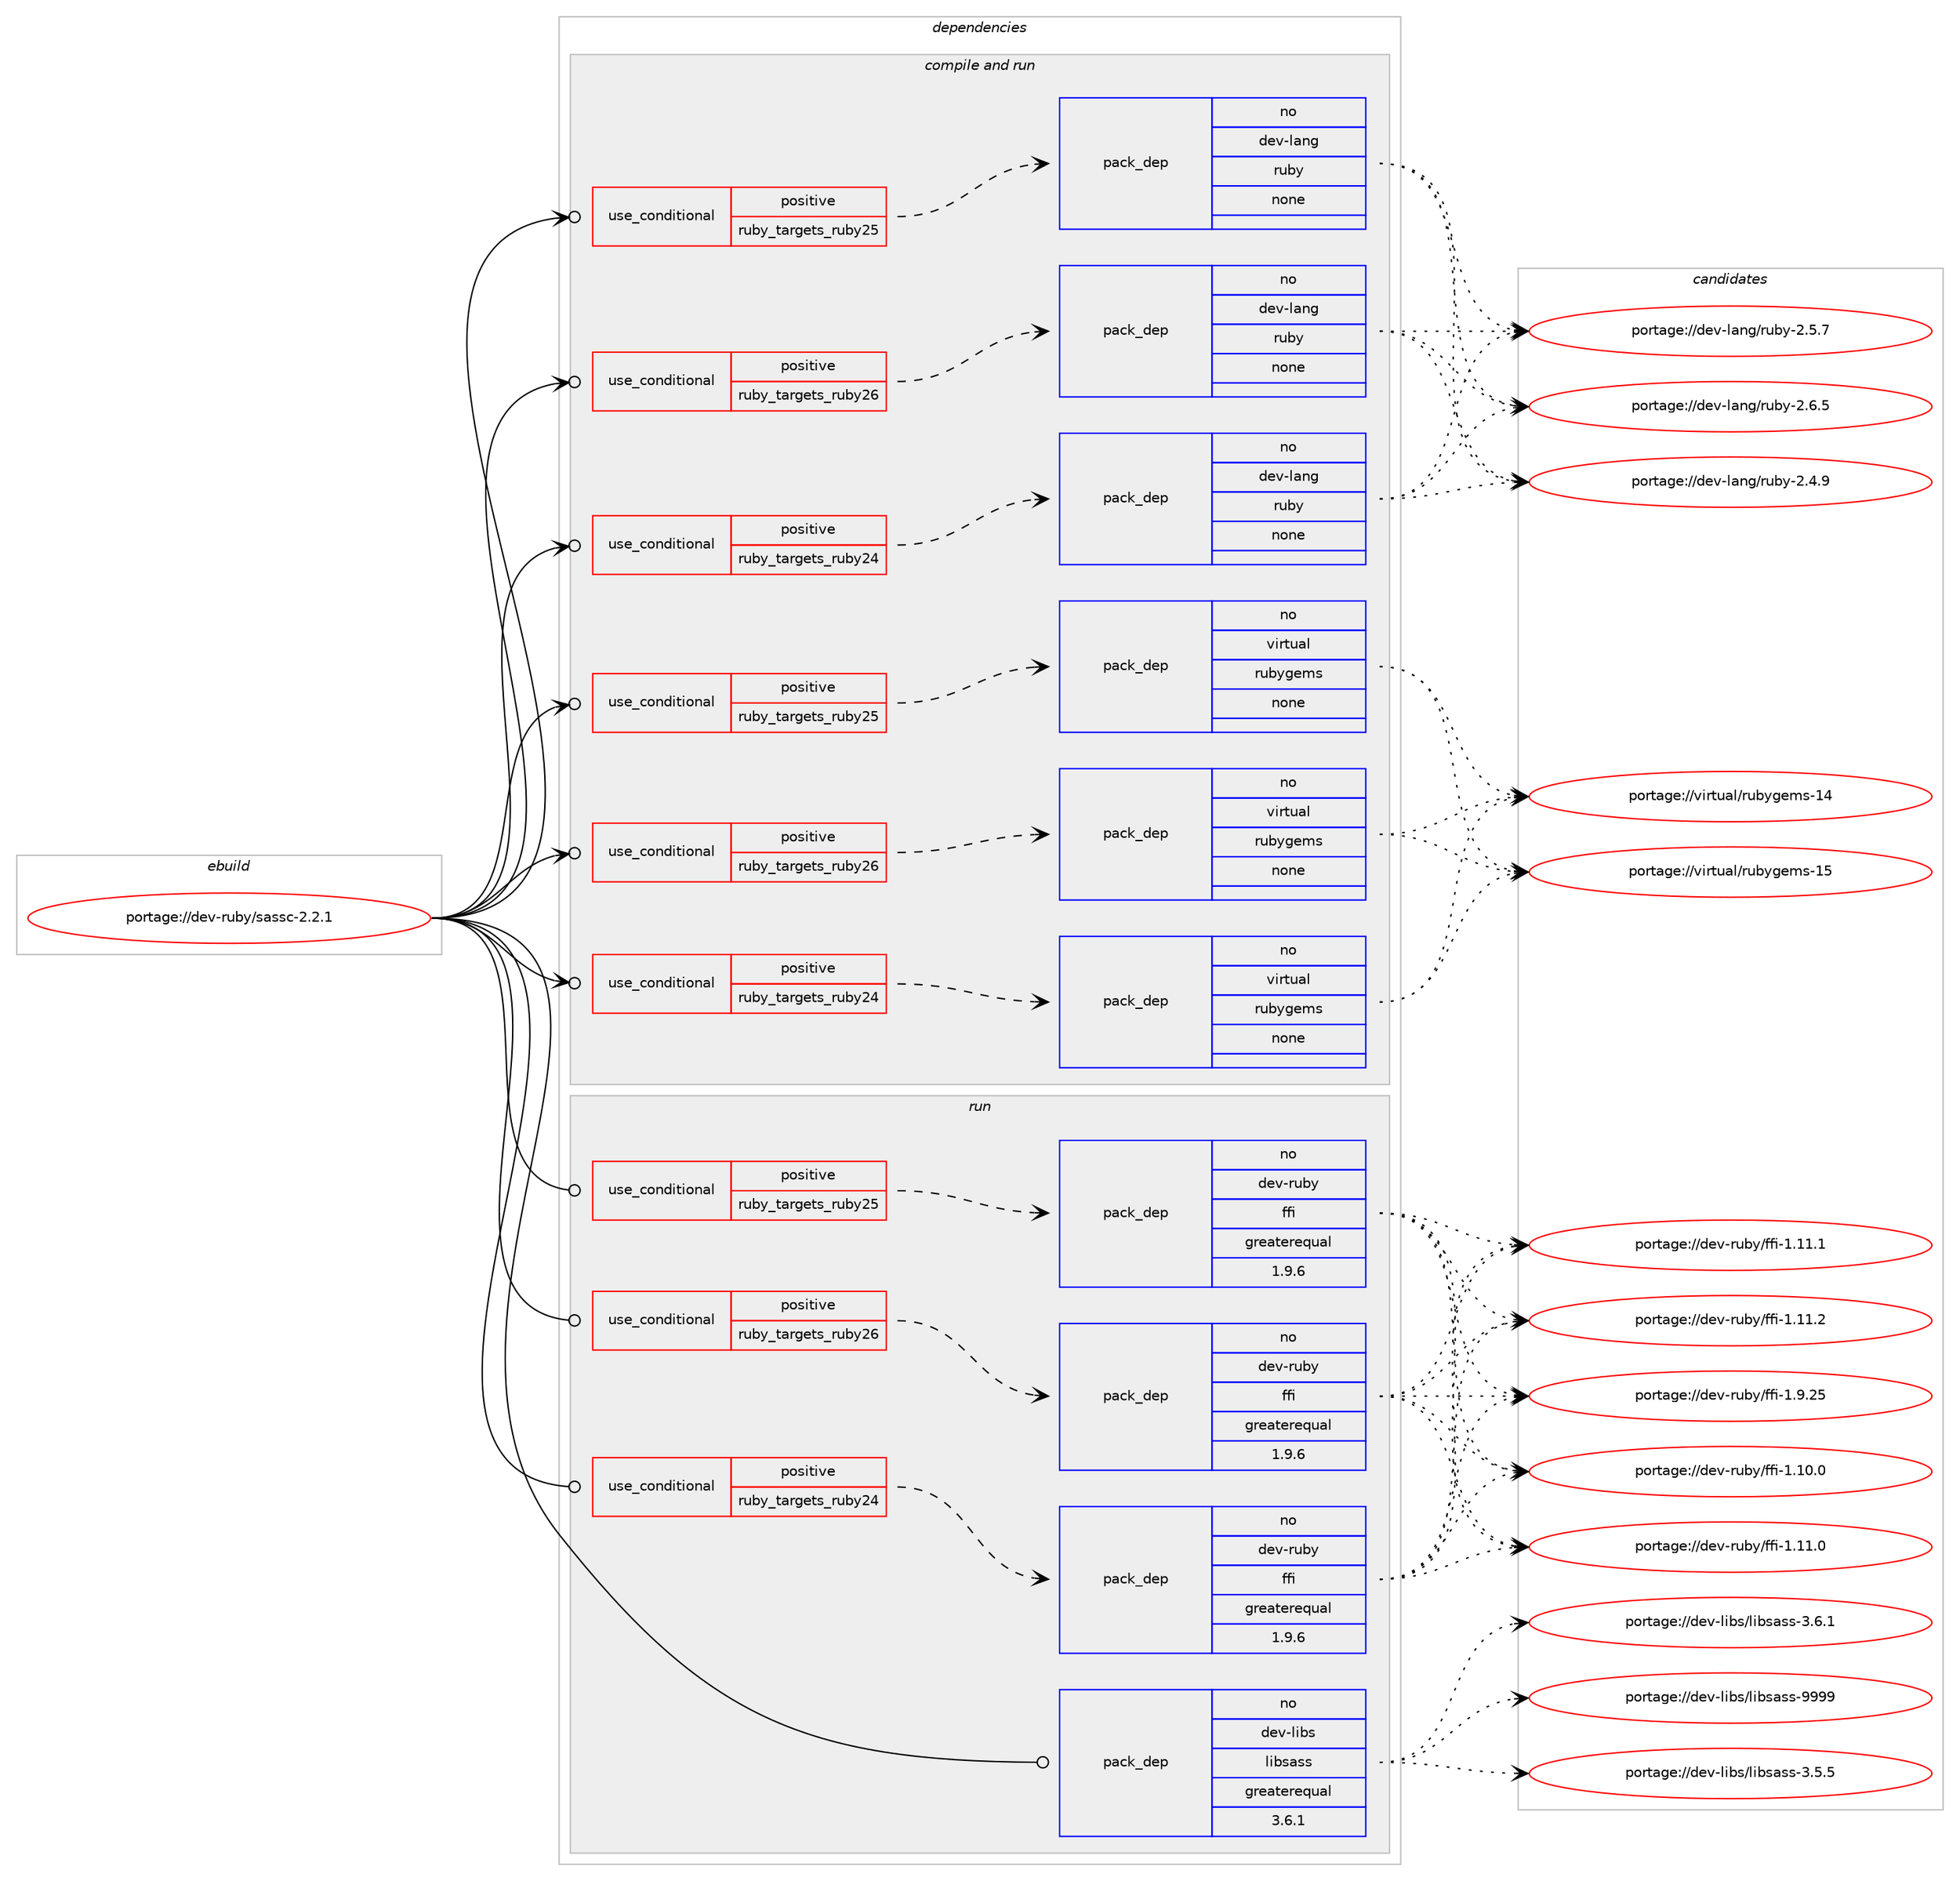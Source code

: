digraph prolog {

# *************
# Graph options
# *************

newrank=true;
concentrate=true;
compound=true;
graph [rankdir=LR,fontname=Helvetica,fontsize=10,ranksep=1.5];#, ranksep=2.5, nodesep=0.2];
edge  [arrowhead=vee];
node  [fontname=Helvetica,fontsize=10];

# **********
# The ebuild
# **********

subgraph cluster_leftcol {
color=gray;
rank=same;
label=<<i>ebuild</i>>;
id [label="portage://dev-ruby/sassc-2.2.1", color=red, width=4, href="../dev-ruby/sassc-2.2.1.svg"];
}

# ****************
# The dependencies
# ****************

subgraph cluster_midcol {
color=gray;
label=<<i>dependencies</i>>;
subgraph cluster_compile {
fillcolor="#eeeeee";
style=filled;
label=<<i>compile</i>>;
}
subgraph cluster_compileandrun {
fillcolor="#eeeeee";
style=filled;
label=<<i>compile and run</i>>;
subgraph cond65757 {
dependency248509 [label=<<TABLE BORDER="0" CELLBORDER="1" CELLSPACING="0" CELLPADDING="4"><TR><TD ROWSPAN="3" CELLPADDING="10">use_conditional</TD></TR><TR><TD>positive</TD></TR><TR><TD>ruby_targets_ruby24</TD></TR></TABLE>>, shape=none, color=red];
subgraph pack179205 {
dependency248510 [label=<<TABLE BORDER="0" CELLBORDER="1" CELLSPACING="0" CELLPADDING="4" WIDTH="220"><TR><TD ROWSPAN="6" CELLPADDING="30">pack_dep</TD></TR><TR><TD WIDTH="110">no</TD></TR><TR><TD>dev-lang</TD></TR><TR><TD>ruby</TD></TR><TR><TD>none</TD></TR><TR><TD></TD></TR></TABLE>>, shape=none, color=blue];
}
dependency248509:e -> dependency248510:w [weight=20,style="dashed",arrowhead="vee"];
}
id:e -> dependency248509:w [weight=20,style="solid",arrowhead="odotvee"];
subgraph cond65758 {
dependency248511 [label=<<TABLE BORDER="0" CELLBORDER="1" CELLSPACING="0" CELLPADDING="4"><TR><TD ROWSPAN="3" CELLPADDING="10">use_conditional</TD></TR><TR><TD>positive</TD></TR><TR><TD>ruby_targets_ruby24</TD></TR></TABLE>>, shape=none, color=red];
subgraph pack179206 {
dependency248512 [label=<<TABLE BORDER="0" CELLBORDER="1" CELLSPACING="0" CELLPADDING="4" WIDTH="220"><TR><TD ROWSPAN="6" CELLPADDING="30">pack_dep</TD></TR><TR><TD WIDTH="110">no</TD></TR><TR><TD>virtual</TD></TR><TR><TD>rubygems</TD></TR><TR><TD>none</TD></TR><TR><TD></TD></TR></TABLE>>, shape=none, color=blue];
}
dependency248511:e -> dependency248512:w [weight=20,style="dashed",arrowhead="vee"];
}
id:e -> dependency248511:w [weight=20,style="solid",arrowhead="odotvee"];
subgraph cond65759 {
dependency248513 [label=<<TABLE BORDER="0" CELLBORDER="1" CELLSPACING="0" CELLPADDING="4"><TR><TD ROWSPAN="3" CELLPADDING="10">use_conditional</TD></TR><TR><TD>positive</TD></TR><TR><TD>ruby_targets_ruby25</TD></TR></TABLE>>, shape=none, color=red];
subgraph pack179207 {
dependency248514 [label=<<TABLE BORDER="0" CELLBORDER="1" CELLSPACING="0" CELLPADDING="4" WIDTH="220"><TR><TD ROWSPAN="6" CELLPADDING="30">pack_dep</TD></TR><TR><TD WIDTH="110">no</TD></TR><TR><TD>dev-lang</TD></TR><TR><TD>ruby</TD></TR><TR><TD>none</TD></TR><TR><TD></TD></TR></TABLE>>, shape=none, color=blue];
}
dependency248513:e -> dependency248514:w [weight=20,style="dashed",arrowhead="vee"];
}
id:e -> dependency248513:w [weight=20,style="solid",arrowhead="odotvee"];
subgraph cond65760 {
dependency248515 [label=<<TABLE BORDER="0" CELLBORDER="1" CELLSPACING="0" CELLPADDING="4"><TR><TD ROWSPAN="3" CELLPADDING="10">use_conditional</TD></TR><TR><TD>positive</TD></TR><TR><TD>ruby_targets_ruby25</TD></TR></TABLE>>, shape=none, color=red];
subgraph pack179208 {
dependency248516 [label=<<TABLE BORDER="0" CELLBORDER="1" CELLSPACING="0" CELLPADDING="4" WIDTH="220"><TR><TD ROWSPAN="6" CELLPADDING="30">pack_dep</TD></TR><TR><TD WIDTH="110">no</TD></TR><TR><TD>virtual</TD></TR><TR><TD>rubygems</TD></TR><TR><TD>none</TD></TR><TR><TD></TD></TR></TABLE>>, shape=none, color=blue];
}
dependency248515:e -> dependency248516:w [weight=20,style="dashed",arrowhead="vee"];
}
id:e -> dependency248515:w [weight=20,style="solid",arrowhead="odotvee"];
subgraph cond65761 {
dependency248517 [label=<<TABLE BORDER="0" CELLBORDER="1" CELLSPACING="0" CELLPADDING="4"><TR><TD ROWSPAN="3" CELLPADDING="10">use_conditional</TD></TR><TR><TD>positive</TD></TR><TR><TD>ruby_targets_ruby26</TD></TR></TABLE>>, shape=none, color=red];
subgraph pack179209 {
dependency248518 [label=<<TABLE BORDER="0" CELLBORDER="1" CELLSPACING="0" CELLPADDING="4" WIDTH="220"><TR><TD ROWSPAN="6" CELLPADDING="30">pack_dep</TD></TR><TR><TD WIDTH="110">no</TD></TR><TR><TD>dev-lang</TD></TR><TR><TD>ruby</TD></TR><TR><TD>none</TD></TR><TR><TD></TD></TR></TABLE>>, shape=none, color=blue];
}
dependency248517:e -> dependency248518:w [weight=20,style="dashed",arrowhead="vee"];
}
id:e -> dependency248517:w [weight=20,style="solid",arrowhead="odotvee"];
subgraph cond65762 {
dependency248519 [label=<<TABLE BORDER="0" CELLBORDER="1" CELLSPACING="0" CELLPADDING="4"><TR><TD ROWSPAN="3" CELLPADDING="10">use_conditional</TD></TR><TR><TD>positive</TD></TR><TR><TD>ruby_targets_ruby26</TD></TR></TABLE>>, shape=none, color=red];
subgraph pack179210 {
dependency248520 [label=<<TABLE BORDER="0" CELLBORDER="1" CELLSPACING="0" CELLPADDING="4" WIDTH="220"><TR><TD ROWSPAN="6" CELLPADDING="30">pack_dep</TD></TR><TR><TD WIDTH="110">no</TD></TR><TR><TD>virtual</TD></TR><TR><TD>rubygems</TD></TR><TR><TD>none</TD></TR><TR><TD></TD></TR></TABLE>>, shape=none, color=blue];
}
dependency248519:e -> dependency248520:w [weight=20,style="dashed",arrowhead="vee"];
}
id:e -> dependency248519:w [weight=20,style="solid",arrowhead="odotvee"];
}
subgraph cluster_run {
fillcolor="#eeeeee";
style=filled;
label=<<i>run</i>>;
subgraph cond65763 {
dependency248521 [label=<<TABLE BORDER="0" CELLBORDER="1" CELLSPACING="0" CELLPADDING="4"><TR><TD ROWSPAN="3" CELLPADDING="10">use_conditional</TD></TR><TR><TD>positive</TD></TR><TR><TD>ruby_targets_ruby24</TD></TR></TABLE>>, shape=none, color=red];
subgraph pack179211 {
dependency248522 [label=<<TABLE BORDER="0" CELLBORDER="1" CELLSPACING="0" CELLPADDING="4" WIDTH="220"><TR><TD ROWSPAN="6" CELLPADDING="30">pack_dep</TD></TR><TR><TD WIDTH="110">no</TD></TR><TR><TD>dev-ruby</TD></TR><TR><TD>ffi</TD></TR><TR><TD>greaterequal</TD></TR><TR><TD>1.9.6</TD></TR></TABLE>>, shape=none, color=blue];
}
dependency248521:e -> dependency248522:w [weight=20,style="dashed",arrowhead="vee"];
}
id:e -> dependency248521:w [weight=20,style="solid",arrowhead="odot"];
subgraph cond65764 {
dependency248523 [label=<<TABLE BORDER="0" CELLBORDER="1" CELLSPACING="0" CELLPADDING="4"><TR><TD ROWSPAN="3" CELLPADDING="10">use_conditional</TD></TR><TR><TD>positive</TD></TR><TR><TD>ruby_targets_ruby25</TD></TR></TABLE>>, shape=none, color=red];
subgraph pack179212 {
dependency248524 [label=<<TABLE BORDER="0" CELLBORDER="1" CELLSPACING="0" CELLPADDING="4" WIDTH="220"><TR><TD ROWSPAN="6" CELLPADDING="30">pack_dep</TD></TR><TR><TD WIDTH="110">no</TD></TR><TR><TD>dev-ruby</TD></TR><TR><TD>ffi</TD></TR><TR><TD>greaterequal</TD></TR><TR><TD>1.9.6</TD></TR></TABLE>>, shape=none, color=blue];
}
dependency248523:e -> dependency248524:w [weight=20,style="dashed",arrowhead="vee"];
}
id:e -> dependency248523:w [weight=20,style="solid",arrowhead="odot"];
subgraph cond65765 {
dependency248525 [label=<<TABLE BORDER="0" CELLBORDER="1" CELLSPACING="0" CELLPADDING="4"><TR><TD ROWSPAN="3" CELLPADDING="10">use_conditional</TD></TR><TR><TD>positive</TD></TR><TR><TD>ruby_targets_ruby26</TD></TR></TABLE>>, shape=none, color=red];
subgraph pack179213 {
dependency248526 [label=<<TABLE BORDER="0" CELLBORDER="1" CELLSPACING="0" CELLPADDING="4" WIDTH="220"><TR><TD ROWSPAN="6" CELLPADDING="30">pack_dep</TD></TR><TR><TD WIDTH="110">no</TD></TR><TR><TD>dev-ruby</TD></TR><TR><TD>ffi</TD></TR><TR><TD>greaterequal</TD></TR><TR><TD>1.9.6</TD></TR></TABLE>>, shape=none, color=blue];
}
dependency248525:e -> dependency248526:w [weight=20,style="dashed",arrowhead="vee"];
}
id:e -> dependency248525:w [weight=20,style="solid",arrowhead="odot"];
subgraph pack179214 {
dependency248527 [label=<<TABLE BORDER="0" CELLBORDER="1" CELLSPACING="0" CELLPADDING="4" WIDTH="220"><TR><TD ROWSPAN="6" CELLPADDING="30">pack_dep</TD></TR><TR><TD WIDTH="110">no</TD></TR><TR><TD>dev-libs</TD></TR><TR><TD>libsass</TD></TR><TR><TD>greaterequal</TD></TR><TR><TD>3.6.1</TD></TR></TABLE>>, shape=none, color=blue];
}
id:e -> dependency248527:w [weight=20,style="solid",arrowhead="odot"];
}
}

# **************
# The candidates
# **************

subgraph cluster_choices {
rank=same;
color=gray;
label=<<i>candidates</i>>;

subgraph choice179205 {
color=black;
nodesep=1;
choiceportage10010111845108971101034711411798121455046524657 [label="portage://dev-lang/ruby-2.4.9", color=red, width=4,href="../dev-lang/ruby-2.4.9.svg"];
choiceportage10010111845108971101034711411798121455046534655 [label="portage://dev-lang/ruby-2.5.7", color=red, width=4,href="../dev-lang/ruby-2.5.7.svg"];
choiceportage10010111845108971101034711411798121455046544653 [label="portage://dev-lang/ruby-2.6.5", color=red, width=4,href="../dev-lang/ruby-2.6.5.svg"];
dependency248510:e -> choiceportage10010111845108971101034711411798121455046524657:w [style=dotted,weight="100"];
dependency248510:e -> choiceportage10010111845108971101034711411798121455046534655:w [style=dotted,weight="100"];
dependency248510:e -> choiceportage10010111845108971101034711411798121455046544653:w [style=dotted,weight="100"];
}
subgraph choice179206 {
color=black;
nodesep=1;
choiceportage118105114116117971084711411798121103101109115454952 [label="portage://virtual/rubygems-14", color=red, width=4,href="../virtual/rubygems-14.svg"];
choiceportage118105114116117971084711411798121103101109115454953 [label="portage://virtual/rubygems-15", color=red, width=4,href="../virtual/rubygems-15.svg"];
dependency248512:e -> choiceportage118105114116117971084711411798121103101109115454952:w [style=dotted,weight="100"];
dependency248512:e -> choiceportage118105114116117971084711411798121103101109115454953:w [style=dotted,weight="100"];
}
subgraph choice179207 {
color=black;
nodesep=1;
choiceportage10010111845108971101034711411798121455046524657 [label="portage://dev-lang/ruby-2.4.9", color=red, width=4,href="../dev-lang/ruby-2.4.9.svg"];
choiceportage10010111845108971101034711411798121455046534655 [label="portage://dev-lang/ruby-2.5.7", color=red, width=4,href="../dev-lang/ruby-2.5.7.svg"];
choiceportage10010111845108971101034711411798121455046544653 [label="portage://dev-lang/ruby-2.6.5", color=red, width=4,href="../dev-lang/ruby-2.6.5.svg"];
dependency248514:e -> choiceportage10010111845108971101034711411798121455046524657:w [style=dotted,weight="100"];
dependency248514:e -> choiceportage10010111845108971101034711411798121455046534655:w [style=dotted,weight="100"];
dependency248514:e -> choiceportage10010111845108971101034711411798121455046544653:w [style=dotted,weight="100"];
}
subgraph choice179208 {
color=black;
nodesep=1;
choiceportage118105114116117971084711411798121103101109115454952 [label="portage://virtual/rubygems-14", color=red, width=4,href="../virtual/rubygems-14.svg"];
choiceportage118105114116117971084711411798121103101109115454953 [label="portage://virtual/rubygems-15", color=red, width=4,href="../virtual/rubygems-15.svg"];
dependency248516:e -> choiceportage118105114116117971084711411798121103101109115454952:w [style=dotted,weight="100"];
dependency248516:e -> choiceportage118105114116117971084711411798121103101109115454953:w [style=dotted,weight="100"];
}
subgraph choice179209 {
color=black;
nodesep=1;
choiceportage10010111845108971101034711411798121455046524657 [label="portage://dev-lang/ruby-2.4.9", color=red, width=4,href="../dev-lang/ruby-2.4.9.svg"];
choiceportage10010111845108971101034711411798121455046534655 [label="portage://dev-lang/ruby-2.5.7", color=red, width=4,href="../dev-lang/ruby-2.5.7.svg"];
choiceportage10010111845108971101034711411798121455046544653 [label="portage://dev-lang/ruby-2.6.5", color=red, width=4,href="../dev-lang/ruby-2.6.5.svg"];
dependency248518:e -> choiceportage10010111845108971101034711411798121455046524657:w [style=dotted,weight="100"];
dependency248518:e -> choiceportage10010111845108971101034711411798121455046534655:w [style=dotted,weight="100"];
dependency248518:e -> choiceportage10010111845108971101034711411798121455046544653:w [style=dotted,weight="100"];
}
subgraph choice179210 {
color=black;
nodesep=1;
choiceportage118105114116117971084711411798121103101109115454952 [label="portage://virtual/rubygems-14", color=red, width=4,href="../virtual/rubygems-14.svg"];
choiceportage118105114116117971084711411798121103101109115454953 [label="portage://virtual/rubygems-15", color=red, width=4,href="../virtual/rubygems-15.svg"];
dependency248520:e -> choiceportage118105114116117971084711411798121103101109115454952:w [style=dotted,weight="100"];
dependency248520:e -> choiceportage118105114116117971084711411798121103101109115454953:w [style=dotted,weight="100"];
}
subgraph choice179211 {
color=black;
nodesep=1;
choiceportage10010111845114117981214710210210545494649484648 [label="portage://dev-ruby/ffi-1.10.0", color=red, width=4,href="../dev-ruby/ffi-1.10.0.svg"];
choiceportage10010111845114117981214710210210545494649494648 [label="portage://dev-ruby/ffi-1.11.0", color=red, width=4,href="../dev-ruby/ffi-1.11.0.svg"];
choiceportage10010111845114117981214710210210545494649494649 [label="portage://dev-ruby/ffi-1.11.1", color=red, width=4,href="../dev-ruby/ffi-1.11.1.svg"];
choiceportage10010111845114117981214710210210545494649494650 [label="portage://dev-ruby/ffi-1.11.2", color=red, width=4,href="../dev-ruby/ffi-1.11.2.svg"];
choiceportage10010111845114117981214710210210545494657465053 [label="portage://dev-ruby/ffi-1.9.25", color=red, width=4,href="../dev-ruby/ffi-1.9.25.svg"];
dependency248522:e -> choiceportage10010111845114117981214710210210545494649484648:w [style=dotted,weight="100"];
dependency248522:e -> choiceportage10010111845114117981214710210210545494649494648:w [style=dotted,weight="100"];
dependency248522:e -> choiceportage10010111845114117981214710210210545494649494649:w [style=dotted,weight="100"];
dependency248522:e -> choiceportage10010111845114117981214710210210545494649494650:w [style=dotted,weight="100"];
dependency248522:e -> choiceportage10010111845114117981214710210210545494657465053:w [style=dotted,weight="100"];
}
subgraph choice179212 {
color=black;
nodesep=1;
choiceportage10010111845114117981214710210210545494649484648 [label="portage://dev-ruby/ffi-1.10.0", color=red, width=4,href="../dev-ruby/ffi-1.10.0.svg"];
choiceportage10010111845114117981214710210210545494649494648 [label="portage://dev-ruby/ffi-1.11.0", color=red, width=4,href="../dev-ruby/ffi-1.11.0.svg"];
choiceportage10010111845114117981214710210210545494649494649 [label="portage://dev-ruby/ffi-1.11.1", color=red, width=4,href="../dev-ruby/ffi-1.11.1.svg"];
choiceportage10010111845114117981214710210210545494649494650 [label="portage://dev-ruby/ffi-1.11.2", color=red, width=4,href="../dev-ruby/ffi-1.11.2.svg"];
choiceportage10010111845114117981214710210210545494657465053 [label="portage://dev-ruby/ffi-1.9.25", color=red, width=4,href="../dev-ruby/ffi-1.9.25.svg"];
dependency248524:e -> choiceportage10010111845114117981214710210210545494649484648:w [style=dotted,weight="100"];
dependency248524:e -> choiceportage10010111845114117981214710210210545494649494648:w [style=dotted,weight="100"];
dependency248524:e -> choiceportage10010111845114117981214710210210545494649494649:w [style=dotted,weight="100"];
dependency248524:e -> choiceportage10010111845114117981214710210210545494649494650:w [style=dotted,weight="100"];
dependency248524:e -> choiceportage10010111845114117981214710210210545494657465053:w [style=dotted,weight="100"];
}
subgraph choice179213 {
color=black;
nodesep=1;
choiceportage10010111845114117981214710210210545494649484648 [label="portage://dev-ruby/ffi-1.10.0", color=red, width=4,href="../dev-ruby/ffi-1.10.0.svg"];
choiceportage10010111845114117981214710210210545494649494648 [label="portage://dev-ruby/ffi-1.11.0", color=red, width=4,href="../dev-ruby/ffi-1.11.0.svg"];
choiceportage10010111845114117981214710210210545494649494649 [label="portage://dev-ruby/ffi-1.11.1", color=red, width=4,href="../dev-ruby/ffi-1.11.1.svg"];
choiceportage10010111845114117981214710210210545494649494650 [label="portage://dev-ruby/ffi-1.11.2", color=red, width=4,href="../dev-ruby/ffi-1.11.2.svg"];
choiceportage10010111845114117981214710210210545494657465053 [label="portage://dev-ruby/ffi-1.9.25", color=red, width=4,href="../dev-ruby/ffi-1.9.25.svg"];
dependency248526:e -> choiceportage10010111845114117981214710210210545494649484648:w [style=dotted,weight="100"];
dependency248526:e -> choiceportage10010111845114117981214710210210545494649494648:w [style=dotted,weight="100"];
dependency248526:e -> choiceportage10010111845114117981214710210210545494649494649:w [style=dotted,weight="100"];
dependency248526:e -> choiceportage10010111845114117981214710210210545494649494650:w [style=dotted,weight="100"];
dependency248526:e -> choiceportage10010111845114117981214710210210545494657465053:w [style=dotted,weight="100"];
}
subgraph choice179214 {
color=black;
nodesep=1;
choiceportage1001011184510810598115471081059811597115115455146534653 [label="portage://dev-libs/libsass-3.5.5", color=red, width=4,href="../dev-libs/libsass-3.5.5.svg"];
choiceportage1001011184510810598115471081059811597115115455146544649 [label="portage://dev-libs/libsass-3.6.1", color=red, width=4,href="../dev-libs/libsass-3.6.1.svg"];
choiceportage10010111845108105981154710810598115971151154557575757 [label="portage://dev-libs/libsass-9999", color=red, width=4,href="../dev-libs/libsass-9999.svg"];
dependency248527:e -> choiceportage1001011184510810598115471081059811597115115455146534653:w [style=dotted,weight="100"];
dependency248527:e -> choiceportage1001011184510810598115471081059811597115115455146544649:w [style=dotted,weight="100"];
dependency248527:e -> choiceportage10010111845108105981154710810598115971151154557575757:w [style=dotted,weight="100"];
}
}

}
